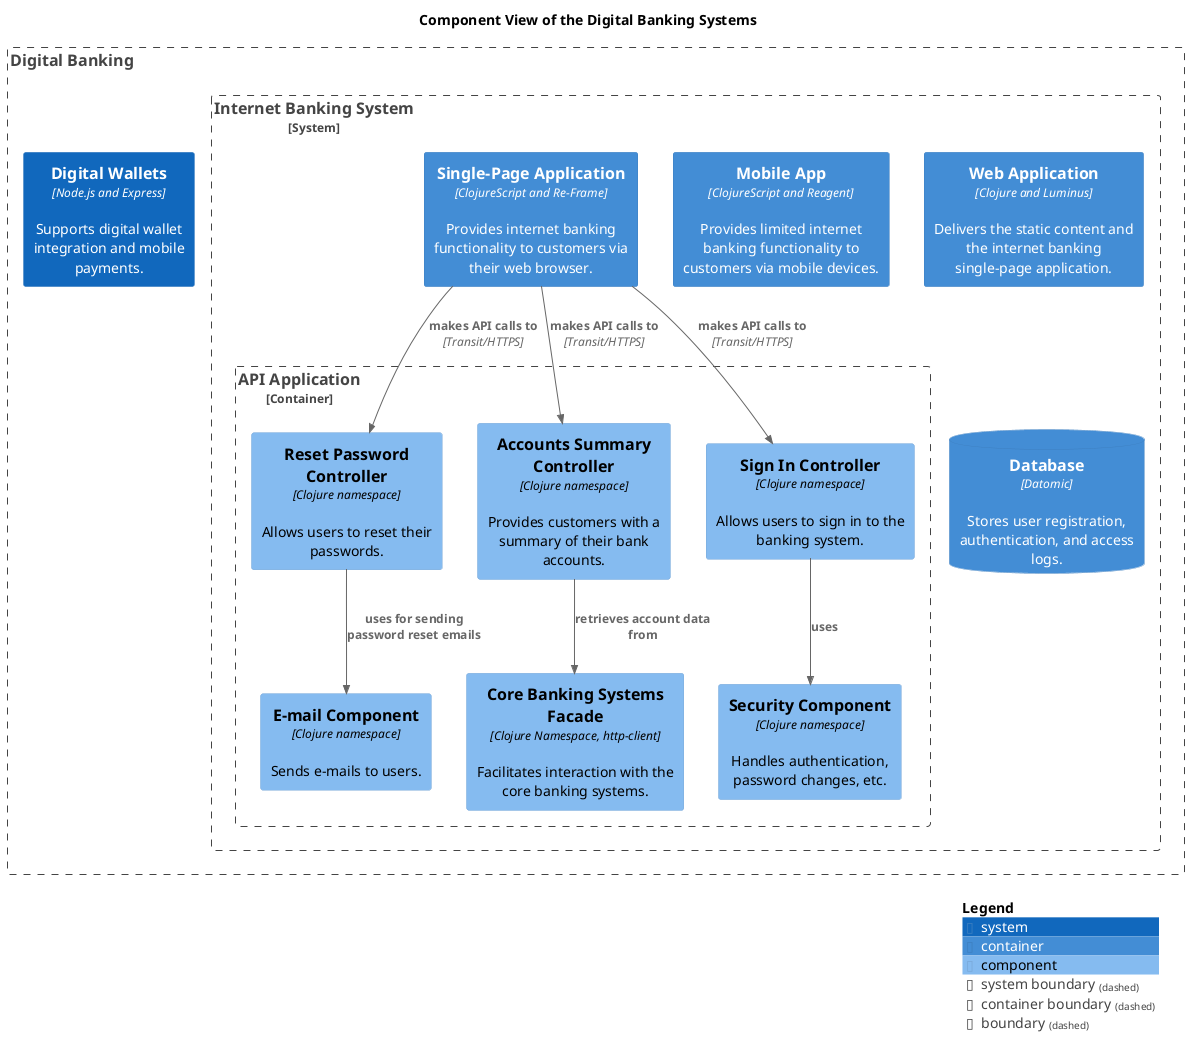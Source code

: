 @startuml component-view
!include <C4/C4_Component.puml>
!include <awslib14/AWSCommon>
!include <awslib14/AWSC4Integration>
!include <azure/AzureCommon>
!include <azure/AzureC4Integration>
!include <tupadr3/common>


LAYOUT_TOP_DOWN()




title Component View of the Digital Banking Systems
Boundary(mybank_digitalBanking_contextBoundary, "Digital Banking") {
  System_Boundary(mybank_digitalBanking_internetBankingSystem, "Internet Banking System") {
    Container(mybank_digitalBanking_mobileApp, "Mobile App", $descr="Provides limited internet banking functionality to customers via mobile devices.", $techn="ClojureScript and Reagent")
    Container(mybank_digitalBanking_webApp, "Web Application", $descr="Delivers the static content and the internet banking single-page application.", $techn="Clojure and Luminus")
    ContainerDb(mybank_digitalBanking_database, "Database", $descr="Stores user registration, authentication, and access logs.", $techn="Datomic")
    Container_Boundary(mybank_digitalBanking_apiApplication, "API Application") {
      Component(mybank_digitalBanking_resetPasswordController, "Reset Password Controller", $descr="Allows users to reset their passwords.", $techn="Clojure namespace")
      Component(mybank_digitalBanking_accountsSummaryController, "Accounts Summary Controller", $descr="Provides customers with a summary of their bank accounts.", $techn="Clojure namespace")
      Component(mybank_digitalBanking_signInController, "Sign In Controller", $descr="Allows users to sign in to the banking system.", $techn="Clojure namespace")
      Component(mybank_digitalBanking_coreBankingSystemsFacade, "Core Banking Systems Facade", $descr="Facilitates interaction with the core banking systems.", $techn="Clojure Namespace, http-client")
      Component(mybank_digitalBanking_securityComponent, "Security Component", $descr="Handles authentication, password changes, etc.", $techn="Clojure namespace")
      Component(mybank_digitalBanking_emailComponent, "E-mail Component", $descr="Sends e-mails to users.", $techn="Clojure namespace")
    }
    Container(mybank_digitalBanking_singlePageApp, "Single-Page Application", $descr="Provides internet banking functionality to customers via their web browser.", $techn="ClojureScript and Re-Frame")
  }
  System(mybank_digitalBanking_digitalWalletsSystem, "Digital Wallets", $descr="Supports digital wallet integration and mobile payments.", $type="Node.js and Express")
}
Rel(mybank_digitalBanking_accountsSummaryController, mybank_digitalBanking_coreBankingSystemsFacade, "retrieves account data from")
Rel(mybank_digitalBanking_resetPasswordController, mybank_digitalBanking_emailComponent, "uses for sending password reset emails")
Rel(mybank_digitalBanking_signInController, mybank_digitalBanking_securityComponent, "uses")
Rel(mybank_digitalBanking_singlePageApp, mybank_digitalBanking_signInController, "makes API calls to", $techn="Transit/HTTPS")
Rel(mybank_digitalBanking_singlePageApp, mybank_digitalBanking_accountsSummaryController, "makes API calls to", $techn="Transit/HTTPS")
Rel(mybank_digitalBanking_singlePageApp, mybank_digitalBanking_resetPasswordController, "makes API calls to", $techn="Transit/HTTPS")
SHOW_LEGEND()
@enduml
